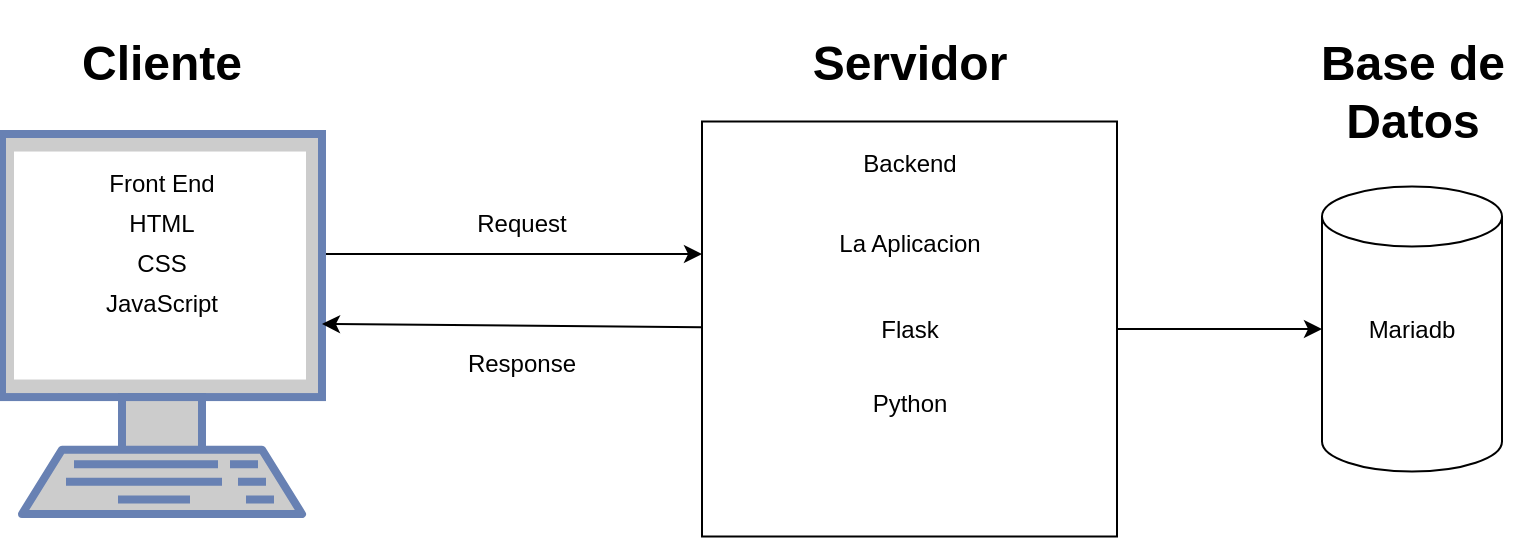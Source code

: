 <mxfile>
    <diagram id="PieMwM5RhCyEDxconc7r" name="Page-1">
        <mxGraphModel dx="1769" dy="1139" grid="1" gridSize="10" guides="1" tooltips="1" connect="1" arrows="1" fold="1" page="1" pageScale="1" pageWidth="850" pageHeight="1100" math="0" shadow="0">
            <root>
                <mxCell id="0"/>
                <mxCell id="1" parent="0"/>
                <mxCell id="3" style="edgeStyle=none;html=1;" edge="1" parent="1">
                    <mxGeometry relative="1" as="geometry">
                        <mxPoint x="410" y="370" as="targetPoint"/>
                        <mxPoint x="220" y="370" as="sourcePoint"/>
                    </mxGeometry>
                </mxCell>
                <mxCell id="2" value="" style="fontColor=#0066CC;verticalAlign=top;verticalLabelPosition=bottom;labelPosition=center;align=center;html=1;outlineConnect=0;fillColor=#CCCCCC;strokeColor=#6881B3;gradientColor=none;gradientDirection=north;strokeWidth=2;shape=mxgraph.networks.terminal;" vertex="1" parent="1">
                    <mxGeometry x="60" y="310" width="160" height="190" as="geometry"/>
                </mxCell>
                <mxCell id="4" value="" style="whiteSpace=wrap;html=1;aspect=fixed;" vertex="1" parent="1">
                    <mxGeometry x="410" y="303.75" width="207.5" height="207.5" as="geometry"/>
                </mxCell>
                <mxCell id="5" value="" style="shape=cylinder3;whiteSpace=wrap;html=1;boundedLbl=1;backgroundOutline=1;size=15;" vertex="1" parent="1">
                    <mxGeometry x="720" y="336.25" width="90" height="142.5" as="geometry"/>
                </mxCell>
                <mxCell id="6" style="edgeStyle=none;html=1;entryX=0;entryY=0.5;entryDx=0;entryDy=0;entryPerimeter=0;" edge="1" parent="1" source="4" target="5">
                    <mxGeometry relative="1" as="geometry"/>
                </mxCell>
                <mxCell id="7" value="&lt;h1&gt;Servidor&lt;/h1&gt;" style="text;html=1;align=center;verticalAlign=middle;whiteSpace=wrap;rounded=0;" vertex="1" parent="1">
                    <mxGeometry x="483.75" y="260" width="60" height="30" as="geometry"/>
                </mxCell>
                <mxCell id="8" value="&lt;h1&gt;Base de Datos&lt;/h1&gt;" style="text;html=1;align=center;verticalAlign=middle;whiteSpace=wrap;rounded=0;" vertex="1" parent="1">
                    <mxGeometry x="712.5" y="273.75" width="105" height="30" as="geometry"/>
                </mxCell>
                <mxCell id="9" value="&lt;h1&gt;Cliente&lt;/h1&gt;" style="text;html=1;align=center;verticalAlign=middle;whiteSpace=wrap;rounded=0;" vertex="1" parent="1">
                    <mxGeometry x="110" y="260" width="60" height="30" as="geometry"/>
                </mxCell>
                <mxCell id="10" value="Backend" style="text;html=1;align=center;verticalAlign=middle;whiteSpace=wrap;rounded=0;" vertex="1" parent="1">
                    <mxGeometry x="483.75" y="310" width="60" height="30" as="geometry"/>
                </mxCell>
                <mxCell id="11" value="Request" style="text;html=1;align=center;verticalAlign=middle;whiteSpace=wrap;rounded=0;" vertex="1" parent="1">
                    <mxGeometry x="290" y="340" width="60" height="30" as="geometry"/>
                </mxCell>
                <mxCell id="12" value="Python" style="text;html=1;align=center;verticalAlign=middle;whiteSpace=wrap;rounded=0;" vertex="1" parent="1">
                    <mxGeometry x="483.76" y="430" width="60" height="30" as="geometry"/>
                </mxCell>
                <mxCell id="13" style="edgeStyle=none;html=1;entryX=1;entryY=0.5;entryDx=0;entryDy=0;entryPerimeter=0;" edge="1" parent="1" source="4" target="2">
                    <mxGeometry relative="1" as="geometry"/>
                </mxCell>
                <mxCell id="14" value="Response" style="text;html=1;align=center;verticalAlign=middle;whiteSpace=wrap;rounded=0;" vertex="1" parent="1">
                    <mxGeometry x="290" y="410" width="60" height="30" as="geometry"/>
                </mxCell>
                <mxCell id="15" value="La Aplicacion" style="text;html=1;align=center;verticalAlign=middle;whiteSpace=wrap;rounded=0;" vertex="1" parent="1">
                    <mxGeometry x="470.63" y="350" width="86.25" height="30" as="geometry"/>
                </mxCell>
                <mxCell id="18" value="Front End" style="text;html=1;align=center;verticalAlign=middle;whiteSpace=wrap;rounded=0;" vertex="1" parent="1">
                    <mxGeometry x="110" y="320" width="60" height="30" as="geometry"/>
                </mxCell>
                <mxCell id="20" value="HTML" style="text;html=1;align=center;verticalAlign=middle;whiteSpace=wrap;rounded=0;" vertex="1" parent="1">
                    <mxGeometry x="110" y="340" width="60" height="30" as="geometry"/>
                </mxCell>
                <mxCell id="21" value="CSS" style="text;html=1;align=center;verticalAlign=middle;whiteSpace=wrap;rounded=0;" vertex="1" parent="1">
                    <mxGeometry x="110" y="360" width="60" height="30" as="geometry"/>
                </mxCell>
                <mxCell id="22" value="JavaScript" style="text;html=1;align=center;verticalAlign=middle;whiteSpace=wrap;rounded=0;" vertex="1" parent="1">
                    <mxGeometry x="110" y="380" width="60" height="30" as="geometry"/>
                </mxCell>
                <mxCell id="23" value="Flask" style="text;html=1;align=center;verticalAlign=middle;whiteSpace=wrap;rounded=0;" vertex="1" parent="1">
                    <mxGeometry x="483.75" y="392.5" width="60" height="30" as="geometry"/>
                </mxCell>
                <mxCell id="24" value="Mariadb" style="text;html=1;align=center;verticalAlign=middle;whiteSpace=wrap;rounded=0;" vertex="1" parent="1">
                    <mxGeometry x="735" y="392.5" width="60" height="30" as="geometry"/>
                </mxCell>
            </root>
        </mxGraphModel>
    </diagram>
</mxfile>